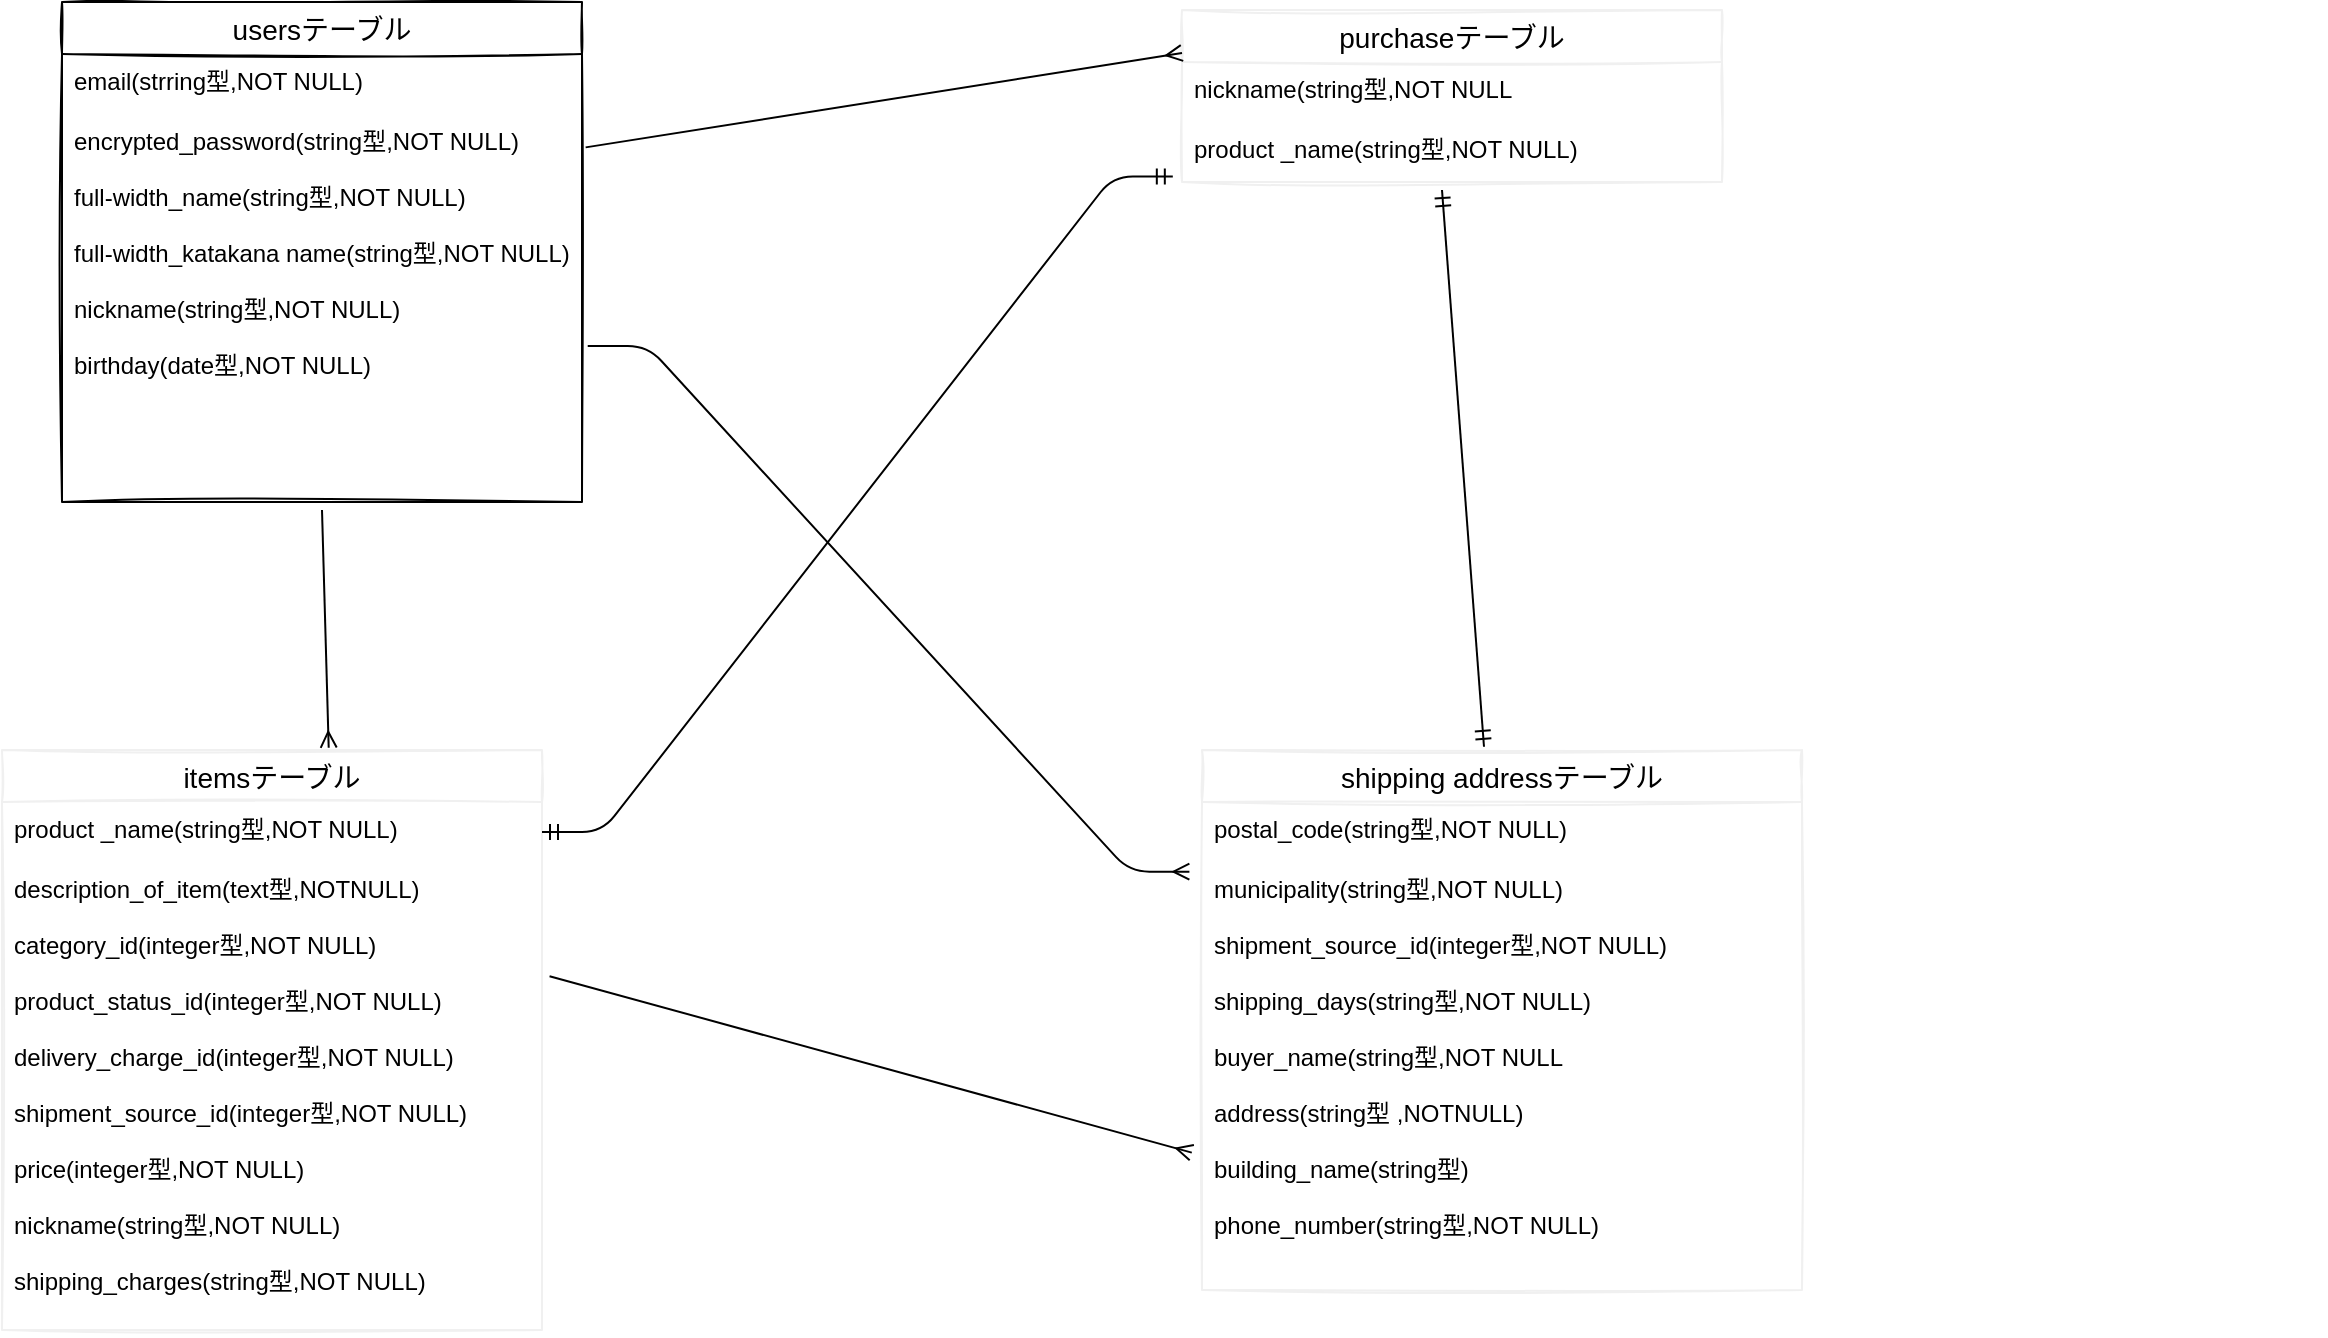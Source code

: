 <mxfile>
    <diagram id="m21VNch-wr7LKslH6Mwh" name="ページ1">
        <mxGraphModel dx="1063" dy="916" grid="1" gridSize="10" guides="1" tooltips="1" connect="1" arrows="1" fold="1" page="1" pageScale="1" pageWidth="827" pageHeight="1169" math="0" shadow="0">
            <root>
                <mxCell id="0"/>
                <mxCell id="1" parent="0"/>
                <mxCell id="393" value="usersテーブル" style="swimlane;fontStyle=0;childLayout=stackLayout;horizontal=1;startSize=26;horizontalStack=0;resizeParent=1;resizeParentMax=0;resizeLast=0;collapsible=1;marginBottom=0;align=center;fontSize=14;sketch=1;" vertex="1" parent="1">
                    <mxGeometry x="50" y="176" width="260" height="250" as="geometry"/>
                </mxCell>
                <mxCell id="394" value="email(strring型,NOT NULL)&#10;&#10;&#10;" style="text;strokeColor=none;fillColor=none;spacingLeft=4;spacingRight=4;overflow=hidden;rotatable=0;points=[[0,0.5],[1,0.5]];portConstraint=eastwest;fontSize=12;" vertex="1" parent="393">
                    <mxGeometry y="26" width="260" height="30" as="geometry"/>
                </mxCell>
                <mxCell id="395" value="encrypted_password(string型,NOT NULL)&#10;&#10;full-width_name(string型,NOT NULL)&#10;&#10;full-width_katakana name(string型,NOT NULL)&#10;&#10;nickname(string型,NOT NULL)&#10;&#10;birthday(date型,NOT NULL)&#10;&#10;&#10;&#10;&#10;&#10;" style="text;strokeColor=none;fillColor=none;spacingLeft=4;spacingRight=4;overflow=hidden;rotatable=0;points=[[0,0.5],[1,0.5]];portConstraint=eastwest;fontSize=12;" vertex="1" parent="393">
                    <mxGeometry y="56" width="260" height="194" as="geometry"/>
                </mxCell>
                <mxCell id="503" value="" style="edgeStyle=entityRelationEdgeStyle;fontSize=12;html=1;endArrow=ERmany;exitX=1.012;exitY=0.042;exitDx=0;exitDy=0;exitPerimeter=0;strokeColor=none;entryX=1.009;entryY=0.147;entryDx=0;entryDy=0;entryPerimeter=0;" edge="1" parent="1">
                    <mxGeometry width="100" height="100" relative="1" as="geometry">
                        <mxPoint x="1143.6" y="543.44" as="sourcePoint"/>
                        <mxPoint x="1042.61" y="210.41" as="targetPoint"/>
                    </mxGeometry>
                </mxCell>
                <mxCell id="513" value="itemsテーブル" style="swimlane;fontStyle=0;childLayout=stackLayout;horizontal=1;startSize=26;horizontalStack=0;resizeParent=1;resizeParentMax=0;resizeLast=0;collapsible=1;marginBottom=0;align=center;fontSize=14;sketch=1;strokeColor=#f0f0f0;" vertex="1" parent="1">
                    <mxGeometry x="20" y="550" width="270" height="290" as="geometry"/>
                </mxCell>
                <mxCell id="514" value="product _name(string型,NOT NULL)&#10;" style="text;strokeColor=none;fillColor=none;spacingLeft=4;spacingRight=4;overflow=hidden;rotatable=0;points=[[0,0.5],[1,0.5]];portConstraint=eastwest;fontSize=12;" vertex="1" parent="513">
                    <mxGeometry y="26" width="270" height="30" as="geometry"/>
                </mxCell>
                <mxCell id="516" value="description_of_item(text型,NOTNULL)&#10;&#10;category_id(integer型,NOT NULL)&#10;&#10;product_status_id(integer型,NOT NULL)&#10;&#10;delivery_charge_id(integer型,NOT NULL)&#10;&#10;shipment_source_id(integer型,NOT NULL)&#10;&#10;price(integer型,NOT NULL)&#10;&#10;nickname(string型,NOT NULL)&#10;&#10;shipping_charges(string型,NOT NULL)" style="text;strokeColor=none;fillColor=none;spacingLeft=4;spacingRight=4;overflow=hidden;rotatable=0;points=[[0,0.5],[1,0.5]];portConstraint=eastwest;fontSize=12;" vertex="1" parent="513">
                    <mxGeometry y="56" width="270" height="234" as="geometry"/>
                </mxCell>
                <mxCell id="517" value="purchaseテーブル" style="swimlane;fontStyle=0;childLayout=stackLayout;horizontal=1;startSize=26;horizontalStack=0;resizeParent=1;resizeParentMax=0;resizeLast=0;collapsible=1;marginBottom=0;align=center;fontSize=14;sketch=1;strokeColor=#f0f0f0;" vertex="1" parent="1">
                    <mxGeometry x="610" y="180" width="270" height="86" as="geometry"/>
                </mxCell>
                <mxCell id="518" value="nickname(string型,NOT NULL" style="text;strokeColor=none;fillColor=none;spacingLeft=4;spacingRight=4;overflow=hidden;rotatable=0;points=[[0,0.5],[1,0.5]];portConstraint=eastwest;fontSize=12;" vertex="1" parent="517">
                    <mxGeometry y="26" width="270" height="30" as="geometry"/>
                </mxCell>
                <mxCell id="520" value="product _name(string型,NOT NULL)" style="text;strokeColor=none;fillColor=none;spacingLeft=4;spacingRight=4;overflow=hidden;rotatable=0;points=[[0,0.5],[1,0.5]];portConstraint=eastwest;fontSize=12;" vertex="1" parent="517">
                    <mxGeometry y="56" width="270" height="30" as="geometry"/>
                </mxCell>
                <mxCell id="521" value="shipping addressテーブル" style="swimlane;fontStyle=0;childLayout=stackLayout;horizontal=1;startSize=26;horizontalStack=0;resizeParent=1;resizeParentMax=0;resizeLast=0;collapsible=1;marginBottom=0;align=center;fontSize=14;sketch=1;strokeColor=#f0f0f0;" vertex="1" parent="1">
                    <mxGeometry x="620" y="550" width="300" height="270" as="geometry"/>
                </mxCell>
                <mxCell id="522" value="postal_code(string型,NOT NULL)" style="text;strokeColor=none;fillColor=none;spacingLeft=4;spacingRight=4;overflow=hidden;rotatable=0;points=[[0,0.5],[1,0.5]];portConstraint=eastwest;fontSize=12;" vertex="1" parent="521">
                    <mxGeometry y="26" width="300" height="30" as="geometry"/>
                </mxCell>
                <mxCell id="524" value="municipality(string型,NOT NULL)&#10;&#10;shipment_source_id(integer型,NOT NULL)&#10;&#10;shipping_days(string型,NOT NULL)&#10;&#10;buyer_name(string型,NOT NULL&#10;&#10;address(string型 ,NOTNULL)&#10;&#10;building_name(string型)&#10;&#10;phone_number(string型,NOT NULL)&#10;&#10;&#10;" style="text;strokeColor=none;fillColor=none;spacingLeft=4;spacingRight=4;overflow=hidden;rotatable=0;points=[[0,0.5],[1,0.5]];portConstraint=eastwest;fontSize=12;" vertex="1" parent="521">
                    <mxGeometry y="56" width="300" height="214" as="geometry"/>
                </mxCell>
                <mxCell id="526" value="" style="fontSize=12;html=1;endArrow=ERmany;targetPerimeterSpacing=0;exitX=1.007;exitY=0.086;exitDx=0;exitDy=0;exitPerimeter=0;entryX=0;entryY=0.25;entryDx=0;entryDy=0;" edge="1" parent="1" source="395" target="517">
                    <mxGeometry width="100" height="100" relative="1" as="geometry">
                        <mxPoint x="440" y="580" as="sourcePoint"/>
                        <mxPoint x="600" y="244" as="targetPoint"/>
                    </mxGeometry>
                </mxCell>
                <mxCell id="528" value="" style="fontSize=12;html=1;endArrow=ERmandOne;startArrow=ERmandOne;targetPerimeterSpacing=0;exitX=0.47;exitY=-0.006;exitDx=0;exitDy=0;exitPerimeter=0;" edge="1" parent="1" source="521">
                    <mxGeometry width="100" height="100" relative="1" as="geometry">
                        <mxPoint x="580" y="630" as="sourcePoint"/>
                        <mxPoint x="740" y="270" as="targetPoint"/>
                    </mxGeometry>
                </mxCell>
                <mxCell id="529" value="" style="fontSize=12;html=1;endArrow=ERmany;targetPerimeterSpacing=0;exitX=1.014;exitY=0.244;exitDx=0;exitDy=0;exitPerimeter=0;entryX=-0.017;entryY=0.679;entryDx=0;entryDy=0;entryPerimeter=0;" edge="1" parent="1" source="516" target="524">
                    <mxGeometry width="100" height="100" relative="1" as="geometry">
                        <mxPoint x="420" y="630" as="sourcePoint"/>
                        <mxPoint x="520" y="530" as="targetPoint"/>
                    </mxGeometry>
                </mxCell>
                <mxCell id="530" value="" style="edgeStyle=entityRelationEdgeStyle;fontSize=12;html=1;endArrow=ERmany;targetPerimeterSpacing=0;exitX=1.011;exitY=0.598;exitDx=0;exitDy=0;exitPerimeter=0;entryX=-0.021;entryY=0.161;entryDx=0;entryDy=0;entryPerimeter=0;" edge="1" parent="1" source="395">
                    <mxGeometry width="100" height="100" relative="1" as="geometry">
                        <mxPoint x="420" y="630" as="sourcePoint"/>
                        <mxPoint x="613.7" y="610.83" as="targetPoint"/>
                    </mxGeometry>
                </mxCell>
                <mxCell id="534" value="" style="fontSize=12;html=1;endArrow=ERmany;targetPerimeterSpacing=0;entryX=0.605;entryY=-0.004;entryDx=0;entryDy=0;entryPerimeter=0;" edge="1" parent="1" target="513">
                    <mxGeometry width="100" height="100" relative="1" as="geometry">
                        <mxPoint x="180" y="430" as="sourcePoint"/>
                        <mxPoint x="230" y="580" as="targetPoint"/>
                    </mxGeometry>
                </mxCell>
                <mxCell id="537" value="" style="edgeStyle=entityRelationEdgeStyle;fontSize=12;html=1;endArrow=ERmandOne;startArrow=ERmandOne;targetPerimeterSpacing=0;exitX=1;exitY=0.5;exitDx=0;exitDy=0;entryX=-0.017;entryY=0.908;entryDx=0;entryDy=0;entryPerimeter=0;" edge="1" parent="1" source="514" target="520">
                    <mxGeometry width="100" height="100" relative="1" as="geometry">
                        <mxPoint x="490" y="650" as="sourcePoint"/>
                        <mxPoint x="590" y="550" as="targetPoint"/>
                    </mxGeometry>
                </mxCell>
            </root>
        </mxGraphModel>
    </diagram>
</mxfile>